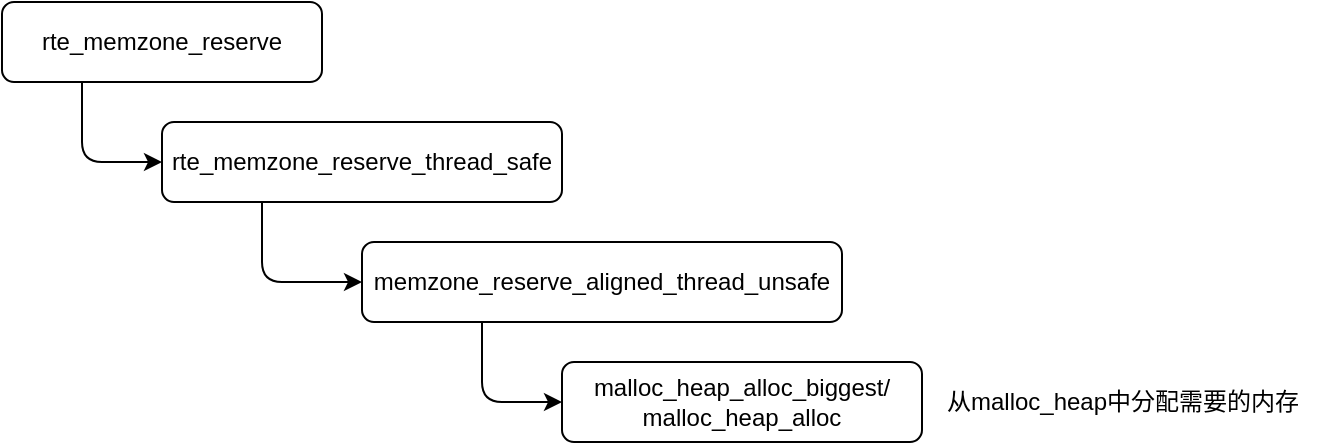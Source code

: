 <mxfile version="23.0.2" type="github" pages="3">
  <diagram id="omsBw3Lfm4a6Wu8Xs-Qc" name="memzone">
    <mxGraphModel dx="819" dy="1143" grid="1" gridSize="10" guides="1" tooltips="1" connect="1" arrows="1" fold="1" page="1" pageScale="1" pageWidth="827" pageHeight="1169" math="0" shadow="0">
      <root>
        <mxCell id="0" />
        <mxCell id="1" parent="0" />
        <mxCell id="xt5hg7vrcM1Tqit_epQZ-8" style="edgeStyle=orthogonalEdgeStyle;rounded=1;orthogonalLoop=1;jettySize=auto;html=1;exitX=0.25;exitY=1;exitDx=0;exitDy=0;entryX=0;entryY=0.5;entryDx=0;entryDy=0;curved=0;" edge="1" parent="1" source="xt5hg7vrcM1Tqit_epQZ-1" target="xt5hg7vrcM1Tqit_epQZ-2">
          <mxGeometry relative="1" as="geometry" />
        </mxCell>
        <mxCell id="xt5hg7vrcM1Tqit_epQZ-1" value="rte_memzone_reserve" style="rounded=1;whiteSpace=wrap;html=1;" vertex="1" parent="1">
          <mxGeometry x="40" y="40" width="160" height="40" as="geometry" />
        </mxCell>
        <mxCell id="xt5hg7vrcM1Tqit_epQZ-9" style="edgeStyle=orthogonalEdgeStyle;rounded=1;orthogonalLoop=1;jettySize=auto;html=1;exitX=0.25;exitY=1;exitDx=0;exitDy=0;entryX=0;entryY=0.5;entryDx=0;entryDy=0;curved=0;" edge="1" parent="1" source="xt5hg7vrcM1Tqit_epQZ-2" target="xt5hg7vrcM1Tqit_epQZ-3">
          <mxGeometry relative="1" as="geometry" />
        </mxCell>
        <mxCell id="xt5hg7vrcM1Tqit_epQZ-2" value="rte_memzone_reserve_thread_safe" style="rounded=1;whiteSpace=wrap;html=1;" vertex="1" parent="1">
          <mxGeometry x="120" y="100" width="200" height="40" as="geometry" />
        </mxCell>
        <mxCell id="xt5hg7vrcM1Tqit_epQZ-6" style="edgeStyle=orthogonalEdgeStyle;rounded=1;orthogonalLoop=1;jettySize=auto;html=1;exitX=0.25;exitY=1;exitDx=0;exitDy=0;entryX=0;entryY=0.5;entryDx=0;entryDy=0;curved=0;" edge="1" parent="1" source="xt5hg7vrcM1Tqit_epQZ-3" target="xt5hg7vrcM1Tqit_epQZ-4">
          <mxGeometry relative="1" as="geometry" />
        </mxCell>
        <mxCell id="xt5hg7vrcM1Tqit_epQZ-3" value="memzone_reserve_aligned_thread_unsafe" style="rounded=1;whiteSpace=wrap;html=1;" vertex="1" parent="1">
          <mxGeometry x="220" y="160" width="240" height="40" as="geometry" />
        </mxCell>
        <mxCell id="xt5hg7vrcM1Tqit_epQZ-4" value="malloc_heap_alloc_biggest/&lt;br&gt;malloc_heap_alloc" style="rounded=1;whiteSpace=wrap;html=1;" vertex="1" parent="1">
          <mxGeometry x="320" y="220" width="180" height="40" as="geometry" />
        </mxCell>
        <mxCell id="xt5hg7vrcM1Tqit_epQZ-10" value="从malloc_heap中分配需要的内存" style="text;html=1;align=center;verticalAlign=middle;resizable=0;points=[];autosize=1;strokeColor=none;fillColor=none;" vertex="1" parent="1">
          <mxGeometry x="500" y="225" width="200" height="30" as="geometry" />
        </mxCell>
      </root>
    </mxGraphModel>
  </diagram>
  <diagram id="ZaZc1ASJPES8uR-5LDhn" name="mempool">
    <mxGraphModel dx="2042" dy="1143" grid="1" gridSize="10" guides="1" tooltips="1" connect="1" arrows="1" fold="1" page="1" pageScale="1" pageWidth="827" pageHeight="1169" math="0" shadow="0">
      <root>
        <mxCell id="0" />
        <mxCell id="1" parent="0" />
        <mxCell id="j12mQk4M-rqlVj3Kd8F9-2" value="header" style="rounded=0;whiteSpace=wrap;html=1;" vertex="1" parent="1">
          <mxGeometry x="289" y="330" width="40" height="30" as="geometry" />
        </mxCell>
        <mxCell id="j12mQk4M-rqlVj3Kd8F9-3" value="element" style="rounded=0;whiteSpace=wrap;html=1;" vertex="1" parent="1">
          <mxGeometry x="329" y="330" width="80" height="30" as="geometry" />
        </mxCell>
        <mxCell id="j12mQk4M-rqlVj3Kd8F9-4" value="trailer" style="rounded=0;whiteSpace=wrap;html=1;" vertex="1" parent="1">
          <mxGeometry x="409" y="330" width="40" height="30" as="geometry" />
        </mxCell>
        <mxCell id="j12mQk4M-rqlVj3Kd8F9-9" style="edgeStyle=orthogonalEdgeStyle;rounded=1;orthogonalLoop=1;jettySize=auto;html=1;exitX=0.25;exitY=1;exitDx=0;exitDy=0;entryX=0;entryY=0.5;entryDx=0;entryDy=0;curved=0;" edge="1" parent="1" source="j12mQk4M-rqlVj3Kd8F9-5" target="j12mQk4M-rqlVj3Kd8F9-6">
          <mxGeometry relative="1" as="geometry" />
        </mxCell>
        <mxCell id="j12mQk4M-rqlVj3Kd8F9-10" style="edgeStyle=orthogonalEdgeStyle;rounded=1;orthogonalLoop=1;jettySize=auto;html=1;exitX=0.25;exitY=1;exitDx=0;exitDy=0;entryX=0;entryY=0.5;entryDx=0;entryDy=0;curved=0;" edge="1" parent="1" source="j12mQk4M-rqlVj3Kd8F9-5" target="j12mQk4M-rqlVj3Kd8F9-7">
          <mxGeometry relative="1" as="geometry" />
        </mxCell>
        <mxCell id="j12mQk4M-rqlVj3Kd8F9-11" style="edgeStyle=orthogonalEdgeStyle;rounded=1;orthogonalLoop=1;jettySize=auto;html=1;exitX=0.25;exitY=1;exitDx=0;exitDy=0;entryX=0;entryY=0.5;entryDx=0;entryDy=0;curved=0;" edge="1" parent="1" source="j12mQk4M-rqlVj3Kd8F9-5" target="j12mQk4M-rqlVj3Kd8F9-8">
          <mxGeometry relative="1" as="geometry" />
        </mxCell>
        <mxCell id="j12mQk4M-rqlVj3Kd8F9-5" value="rte_mempool_create" style="rounded=1;whiteSpace=wrap;html=1;" vertex="1" parent="1">
          <mxGeometry x="40" y="720" width="160" height="40" as="geometry" />
        </mxCell>
        <mxCell id="j12mQk4M-rqlVj3Kd8F9-14" style="edgeStyle=orthogonalEdgeStyle;rounded=1;orthogonalLoop=1;jettySize=auto;html=1;exitX=0.25;exitY=1;exitDx=0;exitDy=0;entryX=0;entryY=0.5;entryDx=0;entryDy=0;curved=0;" edge="1" parent="1" source="j12mQk4M-rqlVj3Kd8F9-6" target="j12mQk4M-rqlVj3Kd8F9-12">
          <mxGeometry relative="1" as="geometry" />
        </mxCell>
        <mxCell id="j12mQk4M-rqlVj3Kd8F9-15" style="edgeStyle=orthogonalEdgeStyle;rounded=1;orthogonalLoop=1;jettySize=auto;html=1;exitX=0.25;exitY=1;exitDx=0;exitDy=0;entryX=0;entryY=0.5;entryDx=0;entryDy=0;curved=0;" edge="1" parent="1" source="j12mQk4M-rqlVj3Kd8F9-6" target="j12mQk4M-rqlVj3Kd8F9-13">
          <mxGeometry relative="1" as="geometry" />
        </mxCell>
        <mxCell id="ckDO4D8yBl8Yn0LTRLac-5" style="edgeStyle=orthogonalEdgeStyle;rounded=1;orthogonalLoop=1;jettySize=auto;html=1;exitX=0.25;exitY=1;exitDx=0;exitDy=0;entryX=0;entryY=0.5;entryDx=0;entryDy=0;curved=0;" edge="1" parent="1" source="j12mQk4M-rqlVj3Kd8F9-6" target="ckDO4D8yBl8Yn0LTRLac-3">
          <mxGeometry relative="1" as="geometry" />
        </mxCell>
        <mxCell id="j12mQk4M-rqlVj3Kd8F9-6" value="rte_mempool_create_empty" style="rounded=1;whiteSpace=wrap;html=1;" vertex="1" parent="1">
          <mxGeometry x="121" y="780" width="180" height="40" as="geometry" />
        </mxCell>
        <mxCell id="oCljHcSUUssmmwrVbaKL-8" style="edgeStyle=orthogonalEdgeStyle;rounded=1;orthogonalLoop=1;jettySize=auto;html=1;exitX=0.25;exitY=1;exitDx=0;exitDy=0;entryX=0;entryY=0.5;entryDx=0;entryDy=0;curved=0;" edge="1" parent="1" source="j12mQk4M-rqlVj3Kd8F9-7" target="oCljHcSUUssmmwrVbaKL-1">
          <mxGeometry relative="1" as="geometry" />
        </mxCell>
        <mxCell id="j12mQk4M-rqlVj3Kd8F9-7" value="rte_mempool_populate_default" style="rounded=1;whiteSpace=wrap;html=1;" vertex="1" parent="1">
          <mxGeometry x="120" y="1020" width="180" height="40" as="geometry" />
        </mxCell>
        <mxCell id="j12mQk4M-rqlVj3Kd8F9-8" value="rte_mempool_obj_iter" style="rounded=1;whiteSpace=wrap;html=1;" vertex="1" parent="1">
          <mxGeometry x="120" y="1260" width="160" height="40" as="geometry" />
        </mxCell>
        <mxCell id="j12mQk4M-rqlVj3Kd8F9-12" value="rte_mempool_calc_obj_size" style="rounded=1;whiteSpace=wrap;html=1;" vertex="1" parent="1">
          <mxGeometry x="200" y="840" width="180" height="40" as="geometry" />
        </mxCell>
        <mxCell id="j12mQk4M-rqlVj3Kd8F9-13" value="rte_memzone_reserve" style="rounded=1;whiteSpace=wrap;html=1;" vertex="1" parent="1">
          <mxGeometry x="200" y="960" width="180" height="40" as="geometry" />
        </mxCell>
        <mxCell id="j12mQk4M-rqlVj3Kd8F9-16" value="调用用户传入的回调初始化每一项object" style="text;html=1;strokeColor=none;fillColor=none;align=center;verticalAlign=middle;whiteSpace=wrap;rounded=0;" vertex="1" parent="1">
          <mxGeometry x="289" y="1270" width="220" height="30" as="geometry" />
        </mxCell>
        <mxCell id="j12mQk4M-rqlVj3Kd8F9-17" value="rte_mempool" style="rounded=1;whiteSpace=wrap;html=1;" vertex="1" parent="1">
          <mxGeometry y="100" width="80" height="40" as="geometry" />
        </mxCell>
        <mxCell id="oCljHcSUUssmmwrVbaKL-13" style="edgeStyle=orthogonalEdgeStyle;rounded=0;orthogonalLoop=1;jettySize=auto;html=1;exitX=0;exitY=1;exitDx=0;exitDy=0;entryX=0;entryY=0.25;entryDx=0;entryDy=0;" edge="1" parent="1" source="j12mQk4M-rqlVj3Kd8F9-18" target="ckDO4D8yBl8Yn0LTRLac-1">
          <mxGeometry relative="1" as="geometry" />
        </mxCell>
        <mxCell id="oCljHcSUUssmmwrVbaKL-14" style="edgeStyle=orthogonalEdgeStyle;rounded=0;orthogonalLoop=1;jettySize=auto;html=1;exitX=1;exitY=1;exitDx=0;exitDy=0;entryX=1;entryY=0;entryDx=0;entryDy=0;" edge="1" parent="1" source="j12mQk4M-rqlVj3Kd8F9-18" target="ckDO4D8yBl8Yn0LTRLac-2">
          <mxGeometry relative="1" as="geometry" />
        </mxCell>
        <mxCell id="j12mQk4M-rqlVj3Kd8F9-18" value="local_cache[RTE_MAX_LCORE]" style="rounded=1;whiteSpace=wrap;html=1;" vertex="1" parent="1">
          <mxGeometry x="81" y="100" width="179" height="40" as="geometry" />
        </mxCell>
        <mxCell id="oCljHcSUUssmmwrVbaKL-15" style="edgeStyle=orthogonalEdgeStyle;rounded=0;orthogonalLoop=1;jettySize=auto;html=1;exitX=1;exitY=1;exitDx=0;exitDy=0;entryX=0;entryY=0;entryDx=0;entryDy=0;" edge="1" parent="1" source="ckDO4D8yBl8Yn0LTRLac-1" target="j12mQk4M-rqlVj3Kd8F9-2">
          <mxGeometry relative="1" as="geometry" />
        </mxCell>
        <mxCell id="ckDO4D8yBl8Yn0LTRLac-1" value="rte_mempool_cache" style="rounded=1;whiteSpace=wrap;html=1;" vertex="1" parent="1">
          <mxGeometry x="81" y="230" width="120" height="40" as="geometry" />
        </mxCell>
        <mxCell id="oCljHcSUUssmmwrVbaKL-16" style="edgeStyle=orthogonalEdgeStyle;rounded=0;orthogonalLoop=1;jettySize=auto;html=1;exitX=1;exitY=1;exitDx=0;exitDy=0;entryX=1;entryY=0;entryDx=0;entryDy=0;" edge="1" parent="1" source="ckDO4D8yBl8Yn0LTRLac-2" target="j12mQk4M-rqlVj3Kd8F9-4">
          <mxGeometry relative="1" as="geometry" />
        </mxCell>
        <mxCell id="ckDO4D8yBl8Yn0LTRLac-2" value="objs[RTE_MEMPOOL_CACHE_MAX_SIZE * 3]" style="rounded=1;whiteSpace=wrap;html=1;" vertex="1" parent="1">
          <mxGeometry x="201" y="230" width="279" height="40" as="geometry" />
        </mxCell>
        <mxCell id="ckDO4D8yBl8Yn0LTRLac-3" value="计算mempool的大小" style="rounded=1;whiteSpace=wrap;html=1;" vertex="1" parent="1">
          <mxGeometry x="200" y="900" width="180" height="40" as="geometry" />
        </mxCell>
        <mxCell id="oCljHcSUUssmmwrVbaKL-9" style="edgeStyle=orthogonalEdgeStyle;rounded=1;orthogonalLoop=1;jettySize=auto;html=1;exitX=0.25;exitY=1;exitDx=0;exitDy=0;entryX=0;entryY=0.5;entryDx=0;entryDy=0;curved=0;" edge="1" parent="1" source="oCljHcSUUssmmwrVbaKL-1" target="oCljHcSUUssmmwrVbaKL-2">
          <mxGeometry relative="1" as="geometry" />
        </mxCell>
        <mxCell id="oCljHcSUUssmmwrVbaKL-11" style="edgeStyle=orthogonalEdgeStyle;rounded=1;orthogonalLoop=1;jettySize=auto;html=1;exitX=0.25;exitY=1;exitDx=0;exitDy=0;entryX=0;entryY=0.5;entryDx=0;entryDy=0;curved=0;" edge="1" parent="1" source="oCljHcSUUssmmwrVbaKL-1" target="oCljHcSUUssmmwrVbaKL-10">
          <mxGeometry relative="1" as="geometry" />
        </mxCell>
        <mxCell id="oCljHcSUUssmmwrVbaKL-1" value="rte_mempool_populate_iova" style="rounded=1;whiteSpace=wrap;html=1;" vertex="1" parent="1">
          <mxGeometry x="200" y="1080" width="180" height="40" as="geometry" />
        </mxCell>
        <mxCell id="oCljHcSUUssmmwrVbaKL-2" value="rte_mempool_ops_populate" style="rounded=1;whiteSpace=wrap;html=1;" vertex="1" parent="1">
          <mxGeometry x="279" y="1140" width="180" height="40" as="geometry" />
        </mxCell>
        <mxCell id="oCljHcSUUssmmwrVbaKL-5" style="edgeStyle=orthogonalEdgeStyle;rounded=1;orthogonalLoop=1;jettySize=auto;html=1;exitX=1;exitY=0.5;exitDx=0;exitDy=0;entryX=0;entryY=0.5;entryDx=0;entryDy=0;curved=0;" edge="1" parent="1" source="oCljHcSUUssmmwrVbaKL-3" target="oCljHcSUUssmmwrVbaKL-4">
          <mxGeometry relative="1" as="geometry" />
        </mxCell>
        <mxCell id="oCljHcSUUssmmwrVbaKL-3" value="调用mempool_add_elem添加object" style="text;html=1;strokeColor=none;fillColor=none;align=center;verticalAlign=middle;whiteSpace=wrap;rounded=0;" vertex="1" parent="1">
          <mxGeometry x="459" y="1145" width="220" height="30" as="geometry" />
        </mxCell>
        <mxCell id="oCljHcSUUssmmwrVbaKL-7" style="edgeStyle=orthogonalEdgeStyle;rounded=1;orthogonalLoop=1;jettySize=auto;html=1;exitX=0.25;exitY=1;exitDx=0;exitDy=0;entryX=0;entryY=0.5;entryDx=0;entryDy=0;curved=0;" edge="1" parent="1" source="oCljHcSUUssmmwrVbaKL-4" target="oCljHcSUUssmmwrVbaKL-6">
          <mxGeometry relative="1" as="geometry" />
        </mxCell>
        <mxCell id="oCljHcSUUssmmwrVbaKL-4" value="mempool_add_elem" style="rounded=1;whiteSpace=wrap;html=1;" vertex="1" parent="1">
          <mxGeometry x="760" y="1020" width="160" height="40" as="geometry" />
        </mxCell>
        <mxCell id="oCljHcSUUssmmwrVbaKL-6" value="STAILQ_INSERT_TAIL(&amp;amp;mp-&amp;gt;elt_list)" style="rounded=1;whiteSpace=wrap;html=1;" vertex="1" parent="1">
          <mxGeometry x="840" y="1080" width="210" height="40" as="geometry" />
        </mxCell>
        <mxCell id="oCljHcSUUssmmwrVbaKL-10" value="STAILQ_INSERT_TAIL(&amp;amp;mp-&amp;gt;memlist)" style="rounded=1;whiteSpace=wrap;html=1;" vertex="1" parent="1">
          <mxGeometry x="279" y="1200" width="221" height="40" as="geometry" />
        </mxCell>
        <mxCell id="oCljHcSUUssmmwrVbaKL-17" value="Per-lcore cache" style="text;html=1;align=center;verticalAlign=middle;resizable=0;points=[];autosize=1;strokeColor=none;fillColor=none;" vertex="1" parent="1">
          <mxGeometry x="309" y="270" width="110" height="30" as="geometry" />
        </mxCell>
        <mxCell id="oCljHcSUUssmmwrVbaKL-18" value="rte_mempool" style="rounded=1;whiteSpace=wrap;html=1;verticalAlign=top;absoluteArcSize=1;" vertex="1" parent="1">
          <mxGeometry x="40" y="480" width="240" height="170" as="geometry" />
        </mxCell>
        <mxCell id="oCljHcSUUssmmwrVbaKL-20" style="edgeStyle=orthogonalEdgeStyle;rounded=0;orthogonalLoop=1;jettySize=auto;html=1;exitX=0;exitY=1;exitDx=0;exitDy=0;entryX=0;entryY=0;entryDx=0;entryDy=0;" edge="1" parent="1" source="oCljHcSUUssmmwrVbaKL-19" target="j12mQk4M-rqlVj3Kd8F9-17">
          <mxGeometry relative="1" as="geometry" />
        </mxCell>
        <mxCell id="oCljHcSUUssmmwrVbaKL-21" style="edgeStyle=orthogonalEdgeStyle;rounded=0;orthogonalLoop=1;jettySize=auto;html=1;exitX=1;exitY=1;exitDx=0;exitDy=0;entryX=1;entryY=0;entryDx=0;entryDy=0;" edge="1" parent="1" source="oCljHcSUUssmmwrVbaKL-19" target="j12mQk4M-rqlVj3Kd8F9-18">
          <mxGeometry relative="1" as="geometry" />
        </mxCell>
        <mxCell id="oCljHcSUUssmmwrVbaKL-19" value="rte_memzone" style="rounded=1;whiteSpace=wrap;html=1;" vertex="1" parent="1">
          <mxGeometry x="1" width="80" height="40" as="geometry" />
        </mxCell>
        <mxCell id="oCljHcSUUssmmwrVbaKL-22" value="struct rte_mempool_cache *local_cache;" style="rounded=0;whiteSpace=wrap;html=1;" vertex="1" parent="1">
          <mxGeometry x="50" y="570" width="220" height="30" as="geometry" />
        </mxCell>
      </root>
    </mxGraphModel>
  </diagram>
  <diagram name="vhost" id="hyrU26rBqg8DrORT4Mcz">
    <mxGraphModel dx="819" dy="1143" grid="1" gridSize="10" guides="1" tooltips="1" connect="1" arrows="1" fold="1" page="1" pageScale="1" pageWidth="827" pageHeight="1169" math="0" shadow="0">
      <root>
        <mxCell id="0" />
        <mxCell id="1" parent="0" />
        <mxCell id="RU3uc__ESTjbFmCe7IqD-1" value="rte_vhost_driver_register" style="rounded=1;whiteSpace=wrap;html=1;" vertex="1" parent="1">
          <mxGeometry x="40" y="40" width="160" height="40" as="geometry" />
        </mxCell>
      </root>
    </mxGraphModel>
  </diagram>
</mxfile>

